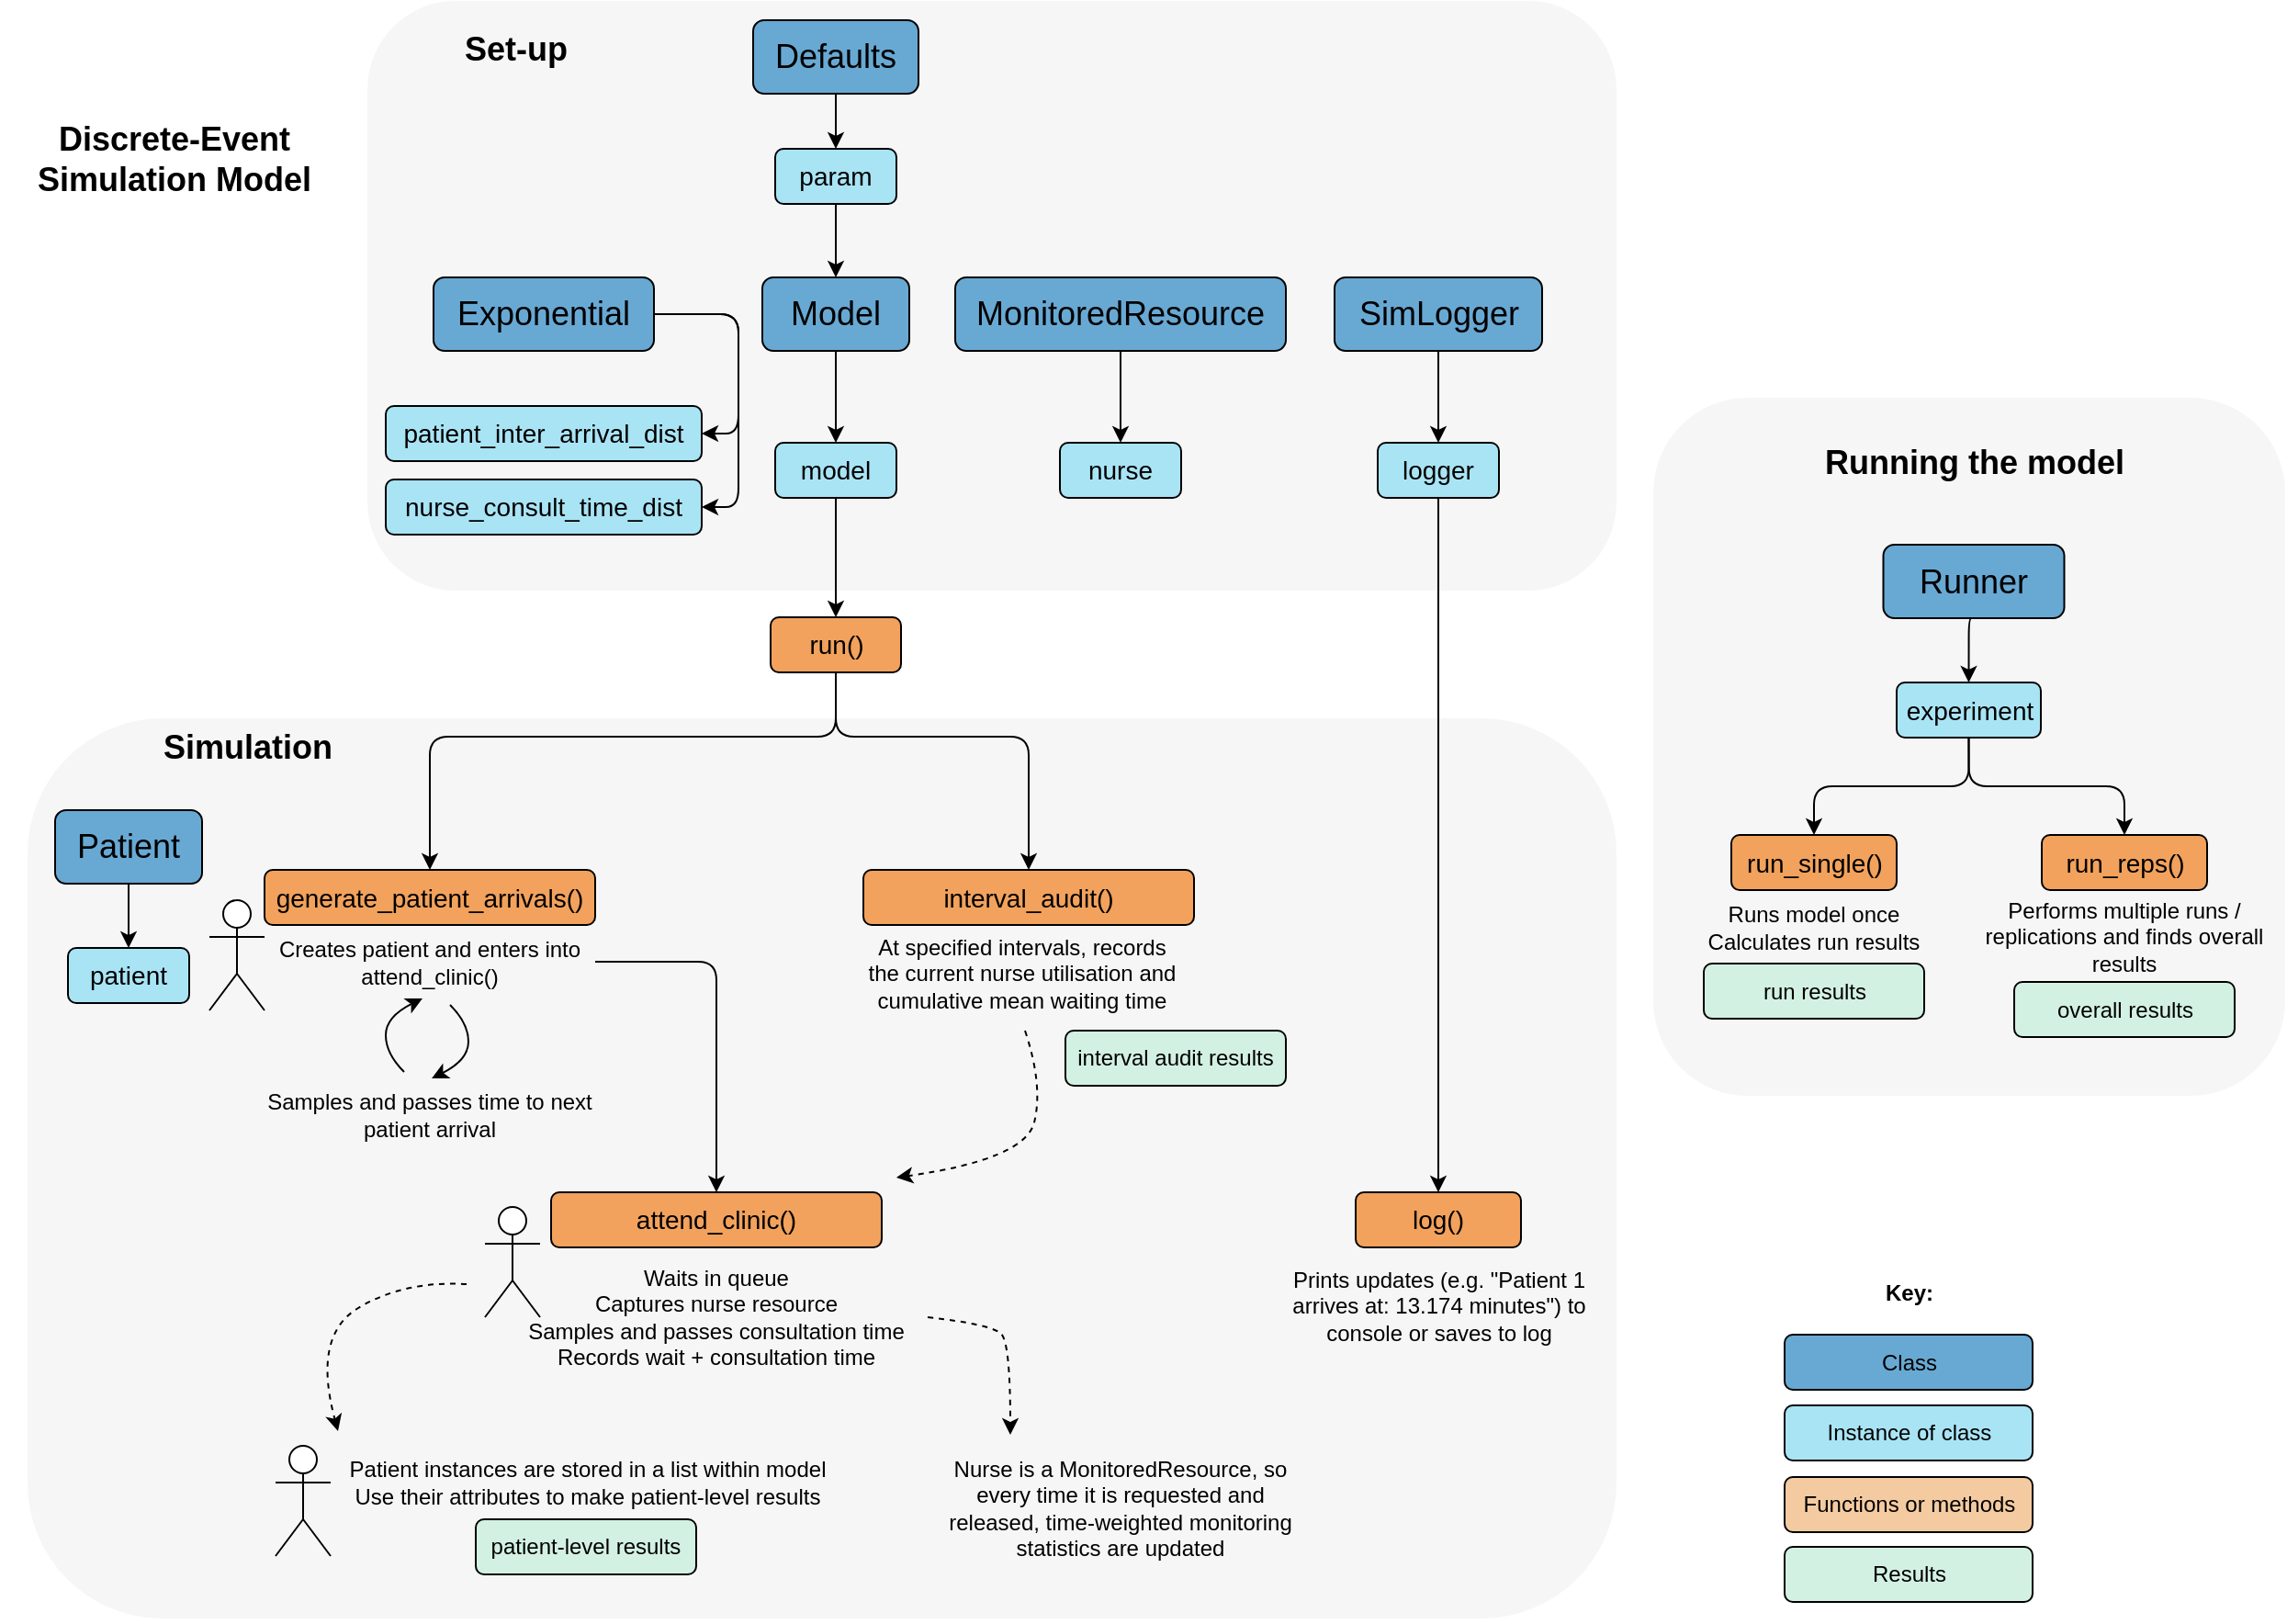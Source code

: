 <mxfile version="26.0.9">
  <diagram name="Page-1" id="ynTKS2v_TZv17swCPKiS">
    <mxGraphModel dx="2261" dy="915" grid="1" gridSize="10" guides="1" tooltips="1" connect="1" arrows="1" fold="1" page="1" pageScale="1" pageWidth="827" pageHeight="1169" math="0" shadow="0">
      <root>
        <mxCell id="0" />
        <mxCell id="1" parent="0" />
        <mxCell id="ltitkqDnKHNBnyyiyaz9-99" value="" style="rounded=1;whiteSpace=wrap;html=1;fillColor=#EEEEEE;strokeColor=none;opacity=50;" parent="1" vertex="1">
          <mxGeometry x="670" y="225.5" width="344" height="380" as="geometry" />
        </mxCell>
        <mxCell id="ltitkqDnKHNBnyyiyaz9-87" value="" style="rounded=1;whiteSpace=wrap;html=1;strokeColor=none;fillColor=#EEEEEE;fontStyle=1;opacity=50;" parent="1" vertex="1">
          <mxGeometry x="-215" y="400" width="865" height="490" as="geometry" />
        </mxCell>
        <mxCell id="ltitkqDnKHNBnyyiyaz9-67" value="" style="rounded=1;whiteSpace=wrap;html=1;strokeColor=none;fillColor=#EEEEEE;fontStyle=1;opacity=50;" parent="1" vertex="1">
          <mxGeometry x="-30" y="9.5" width="680" height="321" as="geometry" />
        </mxCell>
        <mxCell id="ltitkqDnKHNBnyyiyaz9-64" style="edgeStyle=orthogonalEdgeStyle;rounded=1;orthogonalLoop=1;jettySize=auto;html=1;exitX=1;exitY=0.5;exitDx=0;exitDy=0;entryX=1;entryY=0.5;entryDx=0;entryDy=0;" parent="1" source="ltitkqDnKHNBnyyiyaz9-3" target="ltitkqDnKHNBnyyiyaz9-30" edge="1">
          <mxGeometry relative="1" as="geometry" />
        </mxCell>
        <mxCell id="ltitkqDnKHNBnyyiyaz9-65" style="edgeStyle=orthogonalEdgeStyle;rounded=1;orthogonalLoop=1;jettySize=auto;html=1;exitX=1;exitY=0.5;exitDx=0;exitDy=0;entryX=1;entryY=0.5;entryDx=0;entryDy=0;" parent="1" source="ltitkqDnKHNBnyyiyaz9-3" target="ltitkqDnKHNBnyyiyaz9-31" edge="1">
          <mxGeometry relative="1" as="geometry" />
        </mxCell>
        <mxCell id="ltitkqDnKHNBnyyiyaz9-3" value="&lt;font style=&quot;font-size: 18px;&quot;&gt;Exponential&lt;/font&gt;" style="rounded=1;whiteSpace=wrap;html=1;fillColor=#68A9D4;" parent="1" vertex="1">
          <mxGeometry x="6" y="160" width="120" height="40" as="geometry" />
        </mxCell>
        <mxCell id="ltitkqDnKHNBnyyiyaz9-50" style="edgeStyle=orthogonalEdgeStyle;rounded=1;orthogonalLoop=1;jettySize=auto;html=1;exitX=0.5;exitY=1;exitDx=0;exitDy=0;entryX=0.5;entryY=0;entryDx=0;entryDy=0;" parent="1" source="ltitkqDnKHNBnyyiyaz9-4" target="ltitkqDnKHNBnyyiyaz9-7" edge="1">
          <mxGeometry relative="1" as="geometry" />
        </mxCell>
        <mxCell id="ltitkqDnKHNBnyyiyaz9-4" value="&lt;font style=&quot;font-size: 18px;&quot;&gt;Defaults&lt;/font&gt;" style="rounded=1;whiteSpace=wrap;html=1;fillColor=#68A9D4;" parent="1" vertex="1">
          <mxGeometry x="180" y="20" width="90" height="40" as="geometry" />
        </mxCell>
        <mxCell id="ltitkqDnKHNBnyyiyaz9-62" style="edgeStyle=orthogonalEdgeStyle;rounded=1;orthogonalLoop=1;jettySize=auto;html=1;exitX=0.5;exitY=1;exitDx=0;exitDy=0;entryX=0.5;entryY=0;entryDx=0;entryDy=0;" parent="1" source="ltitkqDnKHNBnyyiyaz9-5" target="ltitkqDnKHNBnyyiyaz9-8" edge="1">
          <mxGeometry relative="1" as="geometry" />
        </mxCell>
        <mxCell id="ltitkqDnKHNBnyyiyaz9-5" value="&lt;font style=&quot;font-size: 18px;&quot;&gt;Model&lt;/font&gt;" style="rounded=1;whiteSpace=wrap;html=1;fillColor=#68A9D4;" parent="1" vertex="1">
          <mxGeometry x="185" y="160" width="80" height="40" as="geometry" />
        </mxCell>
        <mxCell id="ltitkqDnKHNBnyyiyaz9-92" style="edgeStyle=orthogonalEdgeStyle;rounded=1;orthogonalLoop=1;jettySize=auto;html=1;exitX=0.5;exitY=1;exitDx=0;exitDy=0;entryX=0.5;entryY=0;entryDx=0;entryDy=0;" parent="1" source="ltitkqDnKHNBnyyiyaz9-6" target="ltitkqDnKHNBnyyiyaz9-28" edge="1">
          <mxGeometry relative="1" as="geometry" />
        </mxCell>
        <mxCell id="ltitkqDnKHNBnyyiyaz9-6" value="&lt;font style=&quot;font-size: 18px;&quot;&gt;Runner&lt;/font&gt;" style="rounded=1;whiteSpace=wrap;html=1;fillColor=#68A9D4;" parent="1" vertex="1">
          <mxGeometry x="795.25" y="305.5" width="98.5" height="40" as="geometry" />
        </mxCell>
        <mxCell id="ltitkqDnKHNBnyyiyaz9-61" style="edgeStyle=orthogonalEdgeStyle;rounded=1;orthogonalLoop=1;jettySize=auto;html=1;exitX=0.5;exitY=1;exitDx=0;exitDy=0;entryX=0.5;entryY=0;entryDx=0;entryDy=0;" parent="1" source="ltitkqDnKHNBnyyiyaz9-7" target="ltitkqDnKHNBnyyiyaz9-5" edge="1">
          <mxGeometry relative="1" as="geometry" />
        </mxCell>
        <mxCell id="ltitkqDnKHNBnyyiyaz9-7" value="&lt;font style=&quot;font-size: 14px;&quot;&gt;param&lt;/font&gt;" style="rounded=1;whiteSpace=wrap;html=1;fillColor=#A9E4F5;" parent="1" vertex="1">
          <mxGeometry x="192" y="90" width="66" height="30" as="geometry" />
        </mxCell>
        <mxCell id="ltitkqDnKHNBnyyiyaz9-68" style="edgeStyle=orthogonalEdgeStyle;rounded=1;orthogonalLoop=1;jettySize=auto;html=1;exitX=0.5;exitY=1;exitDx=0;exitDy=0;entryX=0.5;entryY=0;entryDx=0;entryDy=0;" parent="1" source="ltitkqDnKHNBnyyiyaz9-8" target="ltitkqDnKHNBnyyiyaz9-9" edge="1">
          <mxGeometry relative="1" as="geometry" />
        </mxCell>
        <mxCell id="ltitkqDnKHNBnyyiyaz9-8" value="&lt;font style=&quot;font-size: 14px;&quot;&gt;model&lt;/font&gt;" style="rounded=1;whiteSpace=wrap;html=1;fillColor=#A9E4F5;" parent="1" vertex="1">
          <mxGeometry x="192" y="250" width="66" height="30" as="geometry" />
        </mxCell>
        <mxCell id="ltitkqDnKHNBnyyiyaz9-77" style="edgeStyle=orthogonalEdgeStyle;rounded=1;orthogonalLoop=1;jettySize=auto;html=1;exitX=0.5;exitY=1;exitDx=0;exitDy=0;entryX=0.5;entryY=0;entryDx=0;entryDy=0;" parent="1" source="ltitkqDnKHNBnyyiyaz9-9" target="ltitkqDnKHNBnyyiyaz9-10" edge="1">
          <mxGeometry relative="1" as="geometry">
            <Array as="points">
              <mxPoint x="225" y="410" />
              <mxPoint x="4" y="410" />
            </Array>
          </mxGeometry>
        </mxCell>
        <mxCell id="ltitkqDnKHNBnyyiyaz9-81" style="edgeStyle=orthogonalEdgeStyle;rounded=1;orthogonalLoop=1;jettySize=auto;html=1;exitX=0.5;exitY=1;exitDx=0;exitDy=0;entryX=0.5;entryY=0;entryDx=0;entryDy=0;" parent="1" source="ltitkqDnKHNBnyyiyaz9-9" target="ltitkqDnKHNBnyyiyaz9-11" edge="1">
          <mxGeometry relative="1" as="geometry">
            <Array as="points">
              <mxPoint x="225" y="410" />
              <mxPoint x="330" y="410" />
            </Array>
          </mxGeometry>
        </mxCell>
        <mxCell id="ltitkqDnKHNBnyyiyaz9-9" value="&lt;span style=&quot;font-size: 14px;&quot;&gt;run()&lt;/span&gt;" style="rounded=1;whiteSpace=wrap;html=1;fillColor=#F2A25C;" parent="1" vertex="1">
          <mxGeometry x="189.5" y="345" width="71" height="30" as="geometry" />
        </mxCell>
        <mxCell id="ltitkqDnKHNBnyyiyaz9-10" value="&lt;span style=&quot;font-size: 14px;&quot;&gt;generate_patient_arrivals()&lt;/span&gt;" style="rounded=1;whiteSpace=wrap;html=1;fillColor=#F2A25C;" parent="1" vertex="1">
          <mxGeometry x="-86" y="482.5" width="180" height="30" as="geometry" />
        </mxCell>
        <mxCell id="ltitkqDnKHNBnyyiyaz9-11" value="&lt;span style=&quot;font-size: 14px;&quot;&gt;interval_audit()&lt;/span&gt;" style="rounded=1;whiteSpace=wrap;html=1;fillColor=#F2A25C;" parent="1" vertex="1">
          <mxGeometry x="240" y="482.5" width="180" height="30" as="geometry" />
        </mxCell>
        <mxCell id="ltitkqDnKHNBnyyiyaz9-73" style="edgeStyle=orthogonalEdgeStyle;rounded=1;orthogonalLoop=1;jettySize=auto;html=1;exitX=1;exitY=0.5;exitDx=0;exitDy=0;entryX=0.5;entryY=0;entryDx=0;entryDy=0;" parent="1" source="ltitkqDnKHNBnyyiyaz9-12" target="ltitkqDnKHNBnyyiyaz9-13" edge="1">
          <mxGeometry relative="1" as="geometry" />
        </mxCell>
        <mxCell id="ltitkqDnKHNBnyyiyaz9-12" value="Creates patient and enters into attend_clinic()" style="text;html=1;align=center;verticalAlign=middle;whiteSpace=wrap;rounded=1;" parent="1" vertex="1">
          <mxGeometry x="-86" y="512.5" width="180" height="40" as="geometry" />
        </mxCell>
        <mxCell id="ltitkqDnKHNBnyyiyaz9-13" value="&lt;span style=&quot;font-size: 14px;&quot;&gt;attend_clinic()&lt;/span&gt;" style="rounded=1;whiteSpace=wrap;html=1;fillColor=#F2A25C;" parent="1" vertex="1">
          <mxGeometry x="70" y="658" width="180" height="30" as="geometry" />
        </mxCell>
        <mxCell id="ltitkqDnKHNBnyyiyaz9-14" value="Samples and passes time to next patient arrival" style="text;html=1;align=center;verticalAlign=middle;whiteSpace=wrap;rounded=1;" parent="1" vertex="1">
          <mxGeometry x="-86" y="596" width="180" height="40" as="geometry" />
        </mxCell>
        <mxCell id="ltitkqDnKHNBnyyiyaz9-17" value="" style="curved=1;endArrow=classic;html=1;rounded=1;" parent="1" edge="1">
          <mxGeometry width="50" height="50" relative="1" as="geometry">
            <mxPoint x="-10" y="592.5" as="sourcePoint" />
            <mxPoint y="552.5" as="targetPoint" />
            <Array as="points">
              <mxPoint x="-20" y="582.5" />
              <mxPoint x="-20" y="562.5" />
            </Array>
          </mxGeometry>
        </mxCell>
        <mxCell id="ltitkqDnKHNBnyyiyaz9-18" value="&lt;div&gt;&lt;br&gt;&lt;/div&gt;&lt;div&gt;&lt;br&gt;&lt;/div&gt;" style="shape=umlActor;verticalLabelPosition=bottom;verticalAlign=top;html=1;outlineConnect=0;rounded=1;" parent="1" vertex="1">
          <mxGeometry x="-116" y="499" width="30" height="60" as="geometry" />
        </mxCell>
        <mxCell id="ltitkqDnKHNBnyyiyaz9-21" value="&lt;div&gt;&lt;br&gt;&lt;/div&gt;&lt;div&gt;&lt;br&gt;&lt;/div&gt;" style="shape=umlActor;verticalLabelPosition=bottom;verticalAlign=top;html=1;outlineConnect=0;rounded=1;" parent="1" vertex="1">
          <mxGeometry x="34" y="666" width="30" height="60" as="geometry" />
        </mxCell>
        <mxCell id="ltitkqDnKHNBnyyiyaz9-22" value="Waits in queue&lt;div&gt;Captures nurse resource&lt;/div&gt;&lt;div&gt;Samples and passes consultation time&lt;/div&gt;&lt;div&gt;Records wait + consultation time&lt;/div&gt;" style="text;html=1;align=center;verticalAlign=middle;whiteSpace=wrap;rounded=1;" parent="1" vertex="1">
          <mxGeometry x="45" y="706" width="230" height="40" as="geometry" />
        </mxCell>
        <mxCell id="ltitkqDnKHNBnyyiyaz9-23" value="&lt;div&gt;&lt;br&gt;&lt;/div&gt;&lt;div&gt;&lt;br&gt;&lt;/div&gt;" style="shape=umlActor;verticalLabelPosition=bottom;verticalAlign=top;html=1;outlineConnect=0;rounded=1;" parent="1" vertex="1">
          <mxGeometry x="-80" y="796" width="30" height="60" as="geometry" />
        </mxCell>
        <mxCell id="ltitkqDnKHNBnyyiyaz9-24" value="Patient instances are stored in a list within model&lt;div&gt;Use their attributes to make patient-level results&lt;/div&gt;" style="text;html=1;align=center;verticalAlign=middle;whiteSpace=wrap;rounded=1;" parent="1" vertex="1">
          <mxGeometry x="-50" y="796" width="280" height="40" as="geometry" />
        </mxCell>
        <mxCell id="ltitkqDnKHNBnyyiyaz9-98" style="edgeStyle=orthogonalEdgeStyle;rounded=1;orthogonalLoop=1;jettySize=auto;html=1;exitX=0.5;exitY=1;exitDx=0;exitDy=0;" parent="1" source="ltitkqDnKHNBnyyiyaz9-25" target="ltitkqDnKHNBnyyiyaz9-29" edge="1">
          <mxGeometry relative="1" as="geometry" />
        </mxCell>
        <mxCell id="ltitkqDnKHNBnyyiyaz9-25" value="&lt;font style=&quot;font-size: 18px;&quot;&gt;Patient&lt;/font&gt;" style="rounded=1;whiteSpace=wrap;html=1;fillColor=#68A9D4;" parent="1" vertex="1">
          <mxGeometry x="-200" y="450" width="80" height="40" as="geometry" />
        </mxCell>
        <mxCell id="ltitkqDnKHNBnyyiyaz9-93" style="edgeStyle=orthogonalEdgeStyle;rounded=1;orthogonalLoop=1;jettySize=auto;html=1;exitX=0.5;exitY=1;exitDx=0;exitDy=0;entryX=0.5;entryY=0;entryDx=0;entryDy=0;" parent="1" source="ltitkqDnKHNBnyyiyaz9-28" target="ltitkqDnKHNBnyyiyaz9-32" edge="1">
          <mxGeometry relative="1" as="geometry" />
        </mxCell>
        <mxCell id="ltitkqDnKHNBnyyiyaz9-94" style="edgeStyle=orthogonalEdgeStyle;rounded=1;orthogonalLoop=1;jettySize=auto;html=1;exitX=0.5;exitY=1;exitDx=0;exitDy=0;" parent="1" source="ltitkqDnKHNBnyyiyaz9-28" target="ltitkqDnKHNBnyyiyaz9-33" edge="1">
          <mxGeometry relative="1" as="geometry" />
        </mxCell>
        <mxCell id="ltitkqDnKHNBnyyiyaz9-28" value="&lt;font style=&quot;font-size: 14px;&quot;&gt;experiment&lt;/font&gt;" style="rounded=1;whiteSpace=wrap;html=1;fillColor=#A9E4F5;" parent="1" vertex="1">
          <mxGeometry x="802.5" y="380.5" width="78.5" height="30" as="geometry" />
        </mxCell>
        <mxCell id="ltitkqDnKHNBnyyiyaz9-29" value="&lt;font style=&quot;font-size: 14px;&quot;&gt;patient&lt;/font&gt;" style="rounded=1;whiteSpace=wrap;html=1;fillColor=#A9E4F5;" parent="1" vertex="1">
          <mxGeometry x="-193" y="525" width="66" height="30" as="geometry" />
        </mxCell>
        <mxCell id="ltitkqDnKHNBnyyiyaz9-30" value="&lt;font style=&quot;font-size: 14px;&quot;&gt;patient_inter_arrival_dist&lt;/font&gt;" style="rounded=1;whiteSpace=wrap;html=1;fillColor=#A9E4F5;" parent="1" vertex="1">
          <mxGeometry x="-20" y="230" width="172" height="30" as="geometry" />
        </mxCell>
        <mxCell id="ltitkqDnKHNBnyyiyaz9-31" value="&lt;font style=&quot;font-size: 14px;&quot;&gt;nurse_consult_time_dist&lt;/font&gt;" style="rounded=1;whiteSpace=wrap;html=1;fillColor=#A9E4F5;" parent="1" vertex="1">
          <mxGeometry x="-20" y="270" width="172" height="30" as="geometry" />
        </mxCell>
        <mxCell id="ltitkqDnKHNBnyyiyaz9-32" value="&lt;font style=&quot;font-size: 14px;&quot;&gt;run_single()&lt;/font&gt;" style="rounded=1;whiteSpace=wrap;html=1;fillColor=#F2A25C;" parent="1" vertex="1">
          <mxGeometry x="712.5" y="463.5" width="90" height="30" as="geometry" />
        </mxCell>
        <mxCell id="ltitkqDnKHNBnyyiyaz9-33" value="&lt;font style=&quot;font-size: 14px;&quot;&gt;run_reps()&lt;/font&gt;" style="rounded=1;whiteSpace=wrap;html=1;fillColor=#F2A25C;" parent="1" vertex="1">
          <mxGeometry x="881.5" y="463.5" width="90" height="30" as="geometry" />
        </mxCell>
        <mxCell id="ltitkqDnKHNBnyyiyaz9-34" value="Runs model once&lt;div&gt;Calculates run results&lt;/div&gt;" style="text;html=1;align=center;verticalAlign=middle;whiteSpace=wrap;rounded=1;" parent="1" vertex="1">
          <mxGeometry x="670" y="493.5" width="175" height="40" as="geometry" />
        </mxCell>
        <mxCell id="ltitkqDnKHNBnyyiyaz9-35" value="patient-level results" style="rounded=1;whiteSpace=wrap;html=1;fillColor=#D3F1E2;" parent="1" vertex="1">
          <mxGeometry x="29" y="836" width="120" height="30" as="geometry" />
        </mxCell>
        <mxCell id="ltitkqDnKHNBnyyiyaz9-36" value="interval audit results" style="rounded=1;whiteSpace=wrap;html=1;fillColor=#D3F1E2;" parent="1" vertex="1">
          <mxGeometry x="350" y="570" width="120" height="30" as="geometry" />
        </mxCell>
        <mxCell id="ltitkqDnKHNBnyyiyaz9-37" value="run results" style="rounded=1;whiteSpace=wrap;html=1;fillColor=#D3F1E2;" parent="1" vertex="1">
          <mxGeometry x="697.5" y="533.5" width="120" height="30" as="geometry" />
        </mxCell>
        <mxCell id="ltitkqDnKHNBnyyiyaz9-38" value="overall results" style="rounded=1;whiteSpace=wrap;html=1;fillColor=#D3F1E2;" parent="1" vertex="1">
          <mxGeometry x="866.5" y="543.5" width="120" height="30" as="geometry" />
        </mxCell>
        <mxCell id="ltitkqDnKHNBnyyiyaz9-39" value="Performs multiple runs / replications and finds overall results" style="text;html=1;align=center;verticalAlign=middle;whiteSpace=wrap;rounded=1;" parent="1" vertex="1">
          <mxGeometry x="839" y="498.5" width="175" height="40" as="geometry" />
        </mxCell>
        <mxCell id="ltitkqDnKHNBnyyiyaz9-40" value="At specified intervals, records the current nurse utilisation and cumulative mean waiting time" style="text;html=1;align=center;verticalAlign=middle;whiteSpace=wrap;rounded=1;" parent="1" vertex="1">
          <mxGeometry x="239" y="519" width="175" height="40" as="geometry" />
        </mxCell>
        <mxCell id="ltitkqDnKHNBnyyiyaz9-41" value="Key:" style="text;html=1;align=center;verticalAlign=middle;whiteSpace=wrap;rounded=1;fontStyle=1;" parent="1" vertex="1">
          <mxGeometry x="786.5" y="700" width="45" height="25" as="geometry" />
        </mxCell>
        <mxCell id="ltitkqDnKHNBnyyiyaz9-42" value="Results" style="rounded=1;whiteSpace=wrap;html=1;fillColor=#D3F1E2;" parent="1" vertex="1">
          <mxGeometry x="741.5" y="851" width="135" height="30" as="geometry" />
        </mxCell>
        <mxCell id="ltitkqDnKHNBnyyiyaz9-43" value="Functions or methods" style="rounded=1;whiteSpace=wrap;html=1;fillColor=#F4CBA1;" parent="1" vertex="1">
          <mxGeometry x="741.5" y="813" width="135" height="30" as="geometry" />
        </mxCell>
        <mxCell id="ltitkqDnKHNBnyyiyaz9-44" value="Instance of class" style="rounded=1;whiteSpace=wrap;html=1;fillColor=#A9E4F5;" parent="1" vertex="1">
          <mxGeometry x="741.5" y="774" width="135" height="30" as="geometry" />
        </mxCell>
        <mxCell id="ltitkqDnKHNBnyyiyaz9-45" value="Class" style="rounded=1;whiteSpace=wrap;html=1;fillColor=#68A9D4;" parent="1" vertex="1">
          <mxGeometry x="741.5" y="735.5" width="135" height="30" as="geometry" />
        </mxCell>
        <mxCell id="ltitkqDnKHNBnyyiyaz9-72" value="" style="curved=1;endArrow=classic;html=1;rounded=1;" parent="1" edge="1">
          <mxGeometry width="50" height="50" relative="1" as="geometry">
            <mxPoint x="15" y="556" as="sourcePoint" />
            <mxPoint x="5" y="596" as="targetPoint" />
            <Array as="points">
              <mxPoint x="25" y="566" />
              <mxPoint x="25" y="586" />
            </Array>
          </mxGeometry>
        </mxCell>
        <mxCell id="ltitkqDnKHNBnyyiyaz9-78" style="edgeStyle=orthogonalEdgeStyle;rounded=1;orthogonalLoop=1;jettySize=auto;html=1;exitX=0.5;exitY=1;exitDx=0;exitDy=0;" parent="1" source="ltitkqDnKHNBnyyiyaz9-22" target="ltitkqDnKHNBnyyiyaz9-22" edge="1">
          <mxGeometry relative="1" as="geometry" />
        </mxCell>
        <mxCell id="ltitkqDnKHNBnyyiyaz9-82" value="" style="curved=1;endArrow=classic;html=1;rounded=1;dashed=1;" parent="1" edge="1">
          <mxGeometry width="50" height="50" relative="1" as="geometry">
            <mxPoint x="328" y="570" as="sourcePoint" />
            <mxPoint x="258" y="650" as="targetPoint" />
            <Array as="points">
              <mxPoint x="338" y="600" />
              <mxPoint x="328" y="640" />
            </Array>
          </mxGeometry>
        </mxCell>
        <mxCell id="ltitkqDnKHNBnyyiyaz9-88" value="" style="curved=1;endArrow=classic;html=1;rounded=1;dashed=1;" parent="1" edge="1">
          <mxGeometry width="50" height="50" relative="1" as="geometry">
            <mxPoint x="24" y="708" as="sourcePoint" />
            <mxPoint x="-46" y="788" as="targetPoint" />
            <Array as="points">
              <mxPoint x="-10" y="706" />
              <mxPoint x="-60" y="736" />
            </Array>
          </mxGeometry>
        </mxCell>
        <mxCell id="ltitkqDnKHNBnyyiyaz9-96" value="&lt;font style=&quot;font-size: 18px;&quot;&gt;Discrete-Event Simulation Model&lt;/font&gt;" style="text;html=1;align=center;verticalAlign=middle;whiteSpace=wrap;rounded=1;fontStyle=1;" parent="1" vertex="1">
          <mxGeometry x="-230" y="60" width="190" height="71" as="geometry" />
        </mxCell>
        <mxCell id="ltitkqDnKHNBnyyiyaz9-100" value="&lt;font style=&quot;font-size: 18px;&quot;&gt;Running the model&lt;/font&gt;" style="text;html=1;align=center;verticalAlign=middle;whiteSpace=wrap;rounded=1;fontStyle=1;" parent="1" vertex="1">
          <mxGeometry x="749.5" y="245.5" width="190" height="31" as="geometry" />
        </mxCell>
        <mxCell id="7yZ3_BnLaosynqhN-OXv-4" style="edgeStyle=orthogonalEdgeStyle;rounded=1;orthogonalLoop=1;jettySize=auto;html=1;exitX=0.5;exitY=1;exitDx=0;exitDy=0;entryX=0.5;entryY=0;entryDx=0;entryDy=0;curved=0;" edge="1" parent="1" source="vqxNZKrtE7Uk3ozEDKWz-3" target="vqxNZKrtE7Uk3ozEDKWz-6">
          <mxGeometry relative="1" as="geometry" />
        </mxCell>
        <mxCell id="vqxNZKrtE7Uk3ozEDKWz-3" value="&lt;font style=&quot;font-size: 18px;&quot;&gt;SimLogger&lt;/font&gt;" style="rounded=1;whiteSpace=wrap;html=1;fillColor=#68A9D4;" parent="1" vertex="1">
          <mxGeometry x="496.5" y="160" width="113" height="40" as="geometry" />
        </mxCell>
        <mxCell id="7yZ3_BnLaosynqhN-OXv-6" style="edgeStyle=orthogonalEdgeStyle;rounded=1;orthogonalLoop=1;jettySize=auto;html=1;exitX=0.5;exitY=1;exitDx=0;exitDy=0;entryX=0.5;entryY=0;entryDx=0;entryDy=0;curved=0;" edge="1" parent="1" source="vqxNZKrtE7Uk3ozEDKWz-6" target="vqxNZKrtE7Uk3ozEDKWz-9">
          <mxGeometry relative="1" as="geometry" />
        </mxCell>
        <mxCell id="vqxNZKrtE7Uk3ozEDKWz-6" value="&lt;font style=&quot;font-size: 14px;&quot;&gt;logger&lt;/font&gt;" style="rounded=1;whiteSpace=wrap;html=1;fillColor=#A9E4F5;" parent="1" vertex="1">
          <mxGeometry x="520" y="250" width="66" height="30" as="geometry" />
        </mxCell>
        <mxCell id="vqxNZKrtE7Uk3ozEDKWz-9" value="&lt;font style=&quot;font-size: 14px;&quot;&gt;log()&lt;/font&gt;" style="rounded=1;whiteSpace=wrap;html=1;fillColor=#F2A25C;" parent="1" vertex="1">
          <mxGeometry x="508" y="658" width="90" height="30" as="geometry" />
        </mxCell>
        <mxCell id="vqxNZKrtE7Uk3ozEDKWz-11" value="Prints updates&amp;nbsp;&lt;span style=&quot;background-color: transparent; color: light-dark(rgb(0, 0, 0), rgb(255, 255, 255));&quot;&gt;(e.g. &quot;Patient 1 arrives at: 13.174 minutes&quot;) to console or saves to log&lt;/span&gt;" style="text;html=1;align=center;verticalAlign=middle;whiteSpace=wrap;rounded=1;" parent="1" vertex="1">
          <mxGeometry x="460.5" y="700" width="185" height="40" as="geometry" />
        </mxCell>
        <mxCell id="vqxNZKrtE7Uk3ozEDKWz-13" value="&lt;font style=&quot;font-size: 18px;&quot;&gt;Set-up&lt;/font&gt;" style="text;html=1;align=center;verticalAlign=middle;whiteSpace=wrap;rounded=1;fontStyle=1;" parent="1" vertex="1">
          <mxGeometry x="6" y="20" width="90" height="31" as="geometry" />
        </mxCell>
        <mxCell id="vqxNZKrtE7Uk3ozEDKWz-14" value="&lt;font style=&quot;font-size: 18px;&quot;&gt;Simulation&lt;/font&gt;" style="text;html=1;align=center;verticalAlign=middle;whiteSpace=wrap;rounded=1;fontStyle=1;" parent="1" vertex="1">
          <mxGeometry x="-150" y="400" width="110" height="31" as="geometry" />
        </mxCell>
        <mxCell id="7yZ3_BnLaosynqhN-OXv-3" style="edgeStyle=orthogonalEdgeStyle;rounded=1;orthogonalLoop=1;jettySize=auto;html=1;exitX=0.5;exitY=1;exitDx=0;exitDy=0;entryX=0.5;entryY=0;entryDx=0;entryDy=0;curved=0;" edge="1" parent="1" source="7yZ3_BnLaosynqhN-OXv-1" target="7yZ3_BnLaosynqhN-OXv-2">
          <mxGeometry relative="1" as="geometry" />
        </mxCell>
        <mxCell id="7yZ3_BnLaosynqhN-OXv-1" value="&lt;font style=&quot;font-size: 18px;&quot;&gt;MonitoredResource&lt;/font&gt;" style="rounded=1;whiteSpace=wrap;html=1;fillColor=#68A9D4;" vertex="1" parent="1">
          <mxGeometry x="290" y="160" width="180" height="40" as="geometry" />
        </mxCell>
        <mxCell id="7yZ3_BnLaosynqhN-OXv-2" value="&lt;font style=&quot;font-size: 14px;&quot;&gt;nurse&lt;/font&gt;" style="rounded=1;whiteSpace=wrap;html=1;fillColor=#A9E4F5;" vertex="1" parent="1">
          <mxGeometry x="347" y="250" width="66" height="30" as="geometry" />
        </mxCell>
        <mxCell id="7yZ3_BnLaosynqhN-OXv-8" value="" style="curved=1;endArrow=classic;html=1;rounded=1;dashed=1;exitX=1;exitY=0.5;exitDx=0;exitDy=0;" edge="1" parent="1" source="ltitkqDnKHNBnyyiyaz9-22">
          <mxGeometry width="50" height="50" relative="1" as="geometry">
            <mxPoint x="335" y="726" as="sourcePoint" />
            <mxPoint x="320" y="790" as="targetPoint" />
            <Array as="points">
              <mxPoint x="310" y="730" />
              <mxPoint x="320" y="740" />
            </Array>
          </mxGeometry>
        </mxCell>
        <mxCell id="7yZ3_BnLaosynqhN-OXv-11" value="Nurse is a MonitoredResource, so every time it is requested and released, time-weighted monitoring statistics are updated" style="text;html=1;align=center;verticalAlign=middle;whiteSpace=wrap;rounded=1;" vertex="1" parent="1">
          <mxGeometry x="280" y="810" width="200" height="40" as="geometry" />
        </mxCell>
      </root>
    </mxGraphModel>
  </diagram>
</mxfile>
